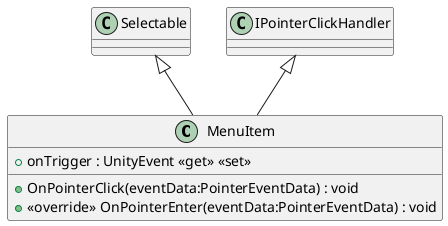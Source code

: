 @startuml
class MenuItem {
    + onTrigger : UnityEvent <<get>> <<set>>
    + OnPointerClick(eventData:PointerEventData) : void
    + <<override>> OnPointerEnter(eventData:PointerEventData) : void
}
Selectable <|-- MenuItem
IPointerClickHandler <|-- MenuItem
@enduml
